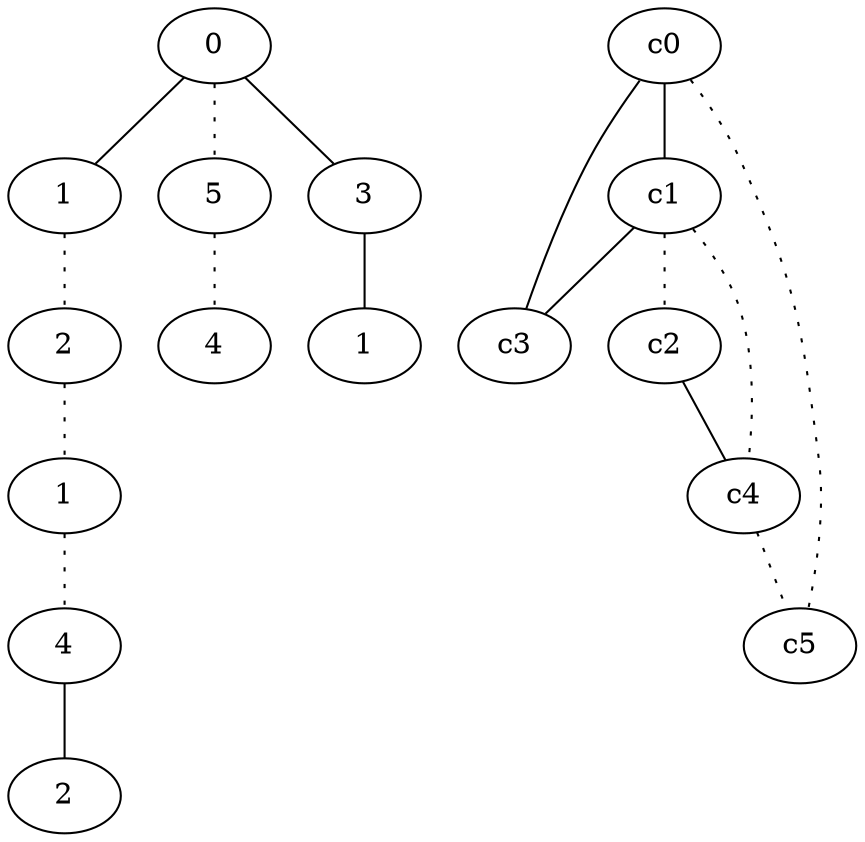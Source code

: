 graph {
a0[label=0];
a1[label=1];
a2[label=2];
a3[label=1];
a4[label=4];
a5[label=2];
a6[label=5];
a7[label=4];
a8[label=3];
a9[label=1];
a0 -- a1;
a0 -- a6 [style=dotted];
a0 -- a8;
a1 -- a2 [style=dotted];
a2 -- a3 [style=dotted];
a3 -- a4 [style=dotted];
a4 -- a5;
a6 -- a7 [style=dotted];
a8 -- a9;
c0 -- c1;
c0 -- c3;
c0 -- c5 [style=dotted];
c1 -- c2 [style=dotted];
c1 -- c3;
c1 -- c4 [style=dotted];
c2 -- c4;
c4 -- c5 [style=dotted];
}
